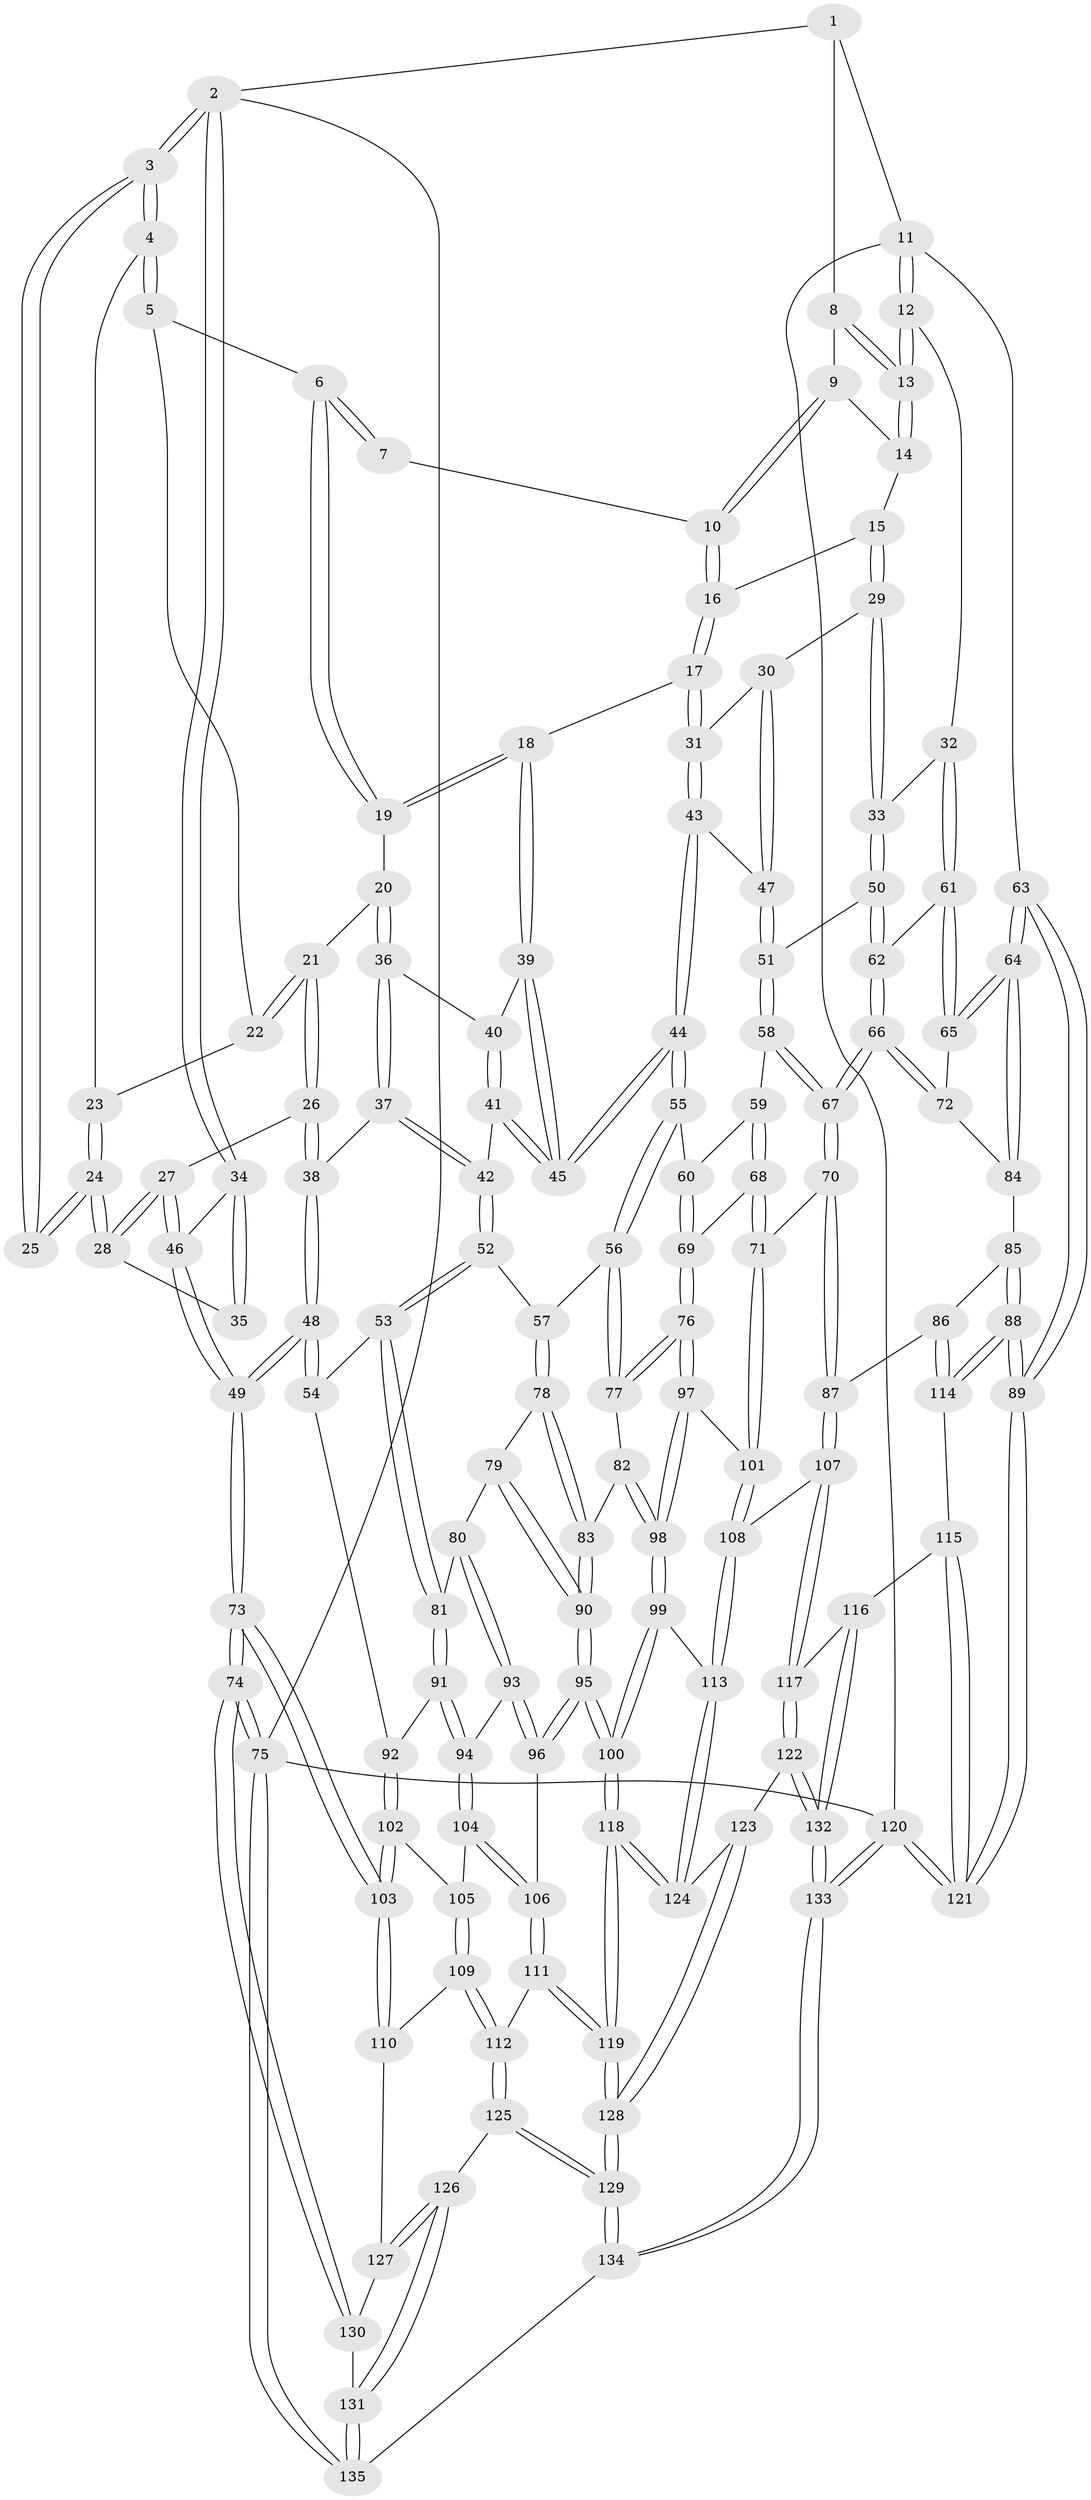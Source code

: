 // coarse degree distribution, {4: 0.39759036144578314, 6: 0.13253012048192772, 5: 0.3493975903614458, 2: 0.012048192771084338, 3: 0.10843373493975904}
// Generated by graph-tools (version 1.1) at 2025/42/03/06/25 10:42:35]
// undirected, 135 vertices, 334 edges
graph export_dot {
graph [start="1"]
  node [color=gray90,style=filled];
  1 [pos="+0.8351361054742178+0"];
  2 [pos="+0+0"];
  3 [pos="+0+0"];
  4 [pos="+0+0"];
  5 [pos="+0.10022013215807411+0"];
  6 [pos="+0.3926919092332243+0"];
  7 [pos="+0.4625205612454222+0"];
  8 [pos="+0.8290761229591044+0"];
  9 [pos="+0.6719548453990408+0.05495544452222488"];
  10 [pos="+0.6611856512501016+0.059615235011190475"];
  11 [pos="+1+0.2603502831502429"];
  12 [pos="+0.9275045306358086+0.23297352039932398"];
  13 [pos="+0.8747165840200088+0.09258179605832252"];
  14 [pos="+0.7171931247120412+0.08945452369080321"];
  15 [pos="+0.7059455914465256+0.14357141998768572"];
  16 [pos="+0.6404057178598037+0.0898067683116745"];
  17 [pos="+0.5216251432219029+0.15861387416706127"];
  18 [pos="+0.4407486810682832+0.10797018724901762"];
  19 [pos="+0.39947114808350725+0.059277430084359685"];
  20 [pos="+0.34723782247825297+0.09777598773124324"];
  21 [pos="+0.32787897083172224+0.10485775078628537"];
  22 [pos="+0.1784452548063713+0.10201414799078054"];
  23 [pos="+0.14000704374292808+0.12053081129912661"];
  24 [pos="+0.1289375762022904+0.14139827995114487"];
  25 [pos="+0.07202314418214978+0.11133380219026971"];
  26 [pos="+0.13433100244632307+0.27115598464977103"];
  27 [pos="+0.11267251453871444+0.24511957235574253"];
  28 [pos="+0.11126746342949574+0.23484191820296288"];
  29 [pos="+0.7724003942115205+0.25593791684484285"];
  30 [pos="+0.7182067000936392+0.2598351679195129"];
  31 [pos="+0.5362279835604125+0.18111471394880352"];
  32 [pos="+0.9194054064102435+0.23816305128451398"];
  33 [pos="+0.8156448920361891+0.2628259431153305"];
  34 [pos="+0+0"];
  35 [pos="+0.03805346063278808+0.15194394287982588"];
  36 [pos="+0.3048011738790862+0.2388860836517691"];
  37 [pos="+0.1868173404070824+0.32501663802701125"];
  38 [pos="+0.13809699141225099+0.2841774928969515"];
  39 [pos="+0.38984675696512416+0.30520438434918357"];
  40 [pos="+0.3194898104138176+0.2676806821656945"];
  41 [pos="+0.2897698656399267+0.35167794271081937"];
  42 [pos="+0.19892018323833685+0.3427078563496879"];
  43 [pos="+0.5181053282029817+0.36502866517657606"];
  44 [pos="+0.4371750073609118+0.44047621239287715"];
  45 [pos="+0.3957644096908057+0.38863709888516956"];
  46 [pos="+0+0.22924553222190844"];
  47 [pos="+0.6134073851864855+0.3701290899959481"];
  48 [pos="+0+0.49378607749293174"];
  49 [pos="+0+0.4982193353619832"];
  50 [pos="+0.7282409027318022+0.44257078347771917"];
  51 [pos="+0.6734207373810467+0.4651686858946357"];
  52 [pos="+0.19637465113579516+0.40766072409942394"];
  53 [pos="+0.16898204348496756+0.5183387655847512"];
  54 [pos="+0+0.519715355453051"];
  55 [pos="+0.4368174405251641+0.44647995761337783"];
  56 [pos="+0.4314090335219262+0.4585167950344633"];
  57 [pos="+0.3966632258273984+0.478114155447239"];
  58 [pos="+0.6693194363801762+0.4727266605240648"];
  59 [pos="+0.6242675259464925+0.5022115909305959"];
  60 [pos="+0.6099349990648568+0.5014500825999226"];
  61 [pos="+0.8836482854689582+0.4329262690607848"];
  62 [pos="+0.8130261154463945+0.5115684736097578"];
  63 [pos="+1+0.6160654997197259"];
  64 [pos="+1+0.5900874385460478"];
  65 [pos="+0.944351721363165+0.525944800784263"];
  66 [pos="+0.8152971554380527+0.5642057547852392"];
  67 [pos="+0.7536184095628072+0.6242414477164231"];
  68 [pos="+0.6313661418077567+0.6092920287583741"];
  69 [pos="+0.52483417454447+0.6181452738291833"];
  70 [pos="+0.7355970871824531+0.6652126503803856"];
  71 [pos="+0.6968665615793019+0.656769741611782"];
  72 [pos="+0.8209691705532572+0.5653839250738875"];
  73 [pos="+0+0.788816527251238"];
  74 [pos="+0+1"];
  75 [pos="+0+1"];
  76 [pos="+0.5114545190400541+0.6220808844627221"];
  77 [pos="+0.47832820711343904+0.5873597944688996"];
  78 [pos="+0.3012809122283577+0.5510903141709247"];
  79 [pos="+0.2708003826784313+0.5620175951236999"];
  80 [pos="+0.22209382650675036+0.5647475792657813"];
  81 [pos="+0.21475719874641871+0.5612465902685462"];
  82 [pos="+0.39353915086443686+0.6466576907258159"];
  83 [pos="+0.3852433565569417+0.6500068650203796"];
  84 [pos="+0.8818294596066555+0.6056125112842207"];
  85 [pos="+0.8841744165398232+0.6332387580223414"];
  86 [pos="+0.7866750187500341+0.74689143880698"];
  87 [pos="+0.7639929144648524+0.7325281037980033"];
  88 [pos="+0.9844654339491979+0.7589457153010573"];
  89 [pos="+1+0.7907691292398374"];
  90 [pos="+0.3466021170317276+0.7375327872677133"];
  91 [pos="+0.12065447723334846+0.669647490771663"];
  92 [pos="+0.06396628646919862+0.6497659608439776"];
  93 [pos="+0.22620555080673113+0.7132335460578814"];
  94 [pos="+0.12423477903352582+0.6815699342782986"];
  95 [pos="+0.3440969897821752+0.7723140390872222"];
  96 [pos="+0.24082821548652747+0.7586422057676917"];
  97 [pos="+0.5133204595144437+0.7201815103487873"];
  98 [pos="+0.4947794686432023+0.7326309143907881"];
  99 [pos="+0.41002672524881423+0.8028989003405005"];
  100 [pos="+0.38970817820736475+0.8137495487271136"];
  101 [pos="+0.5461771047283555+0.7332782819662421"];
  102 [pos="+0.04973976610237237+0.6932056768872477"];
  103 [pos="+0+0.79345274537424"];
  104 [pos="+0.11196552910974886+0.743051359584419"];
  105 [pos="+0.08526632257497133+0.7506860503212403"];
  106 [pos="+0.201242169878385+0.7876720279554087"];
  107 [pos="+0.6588318445557089+0.8101234366641445"];
  108 [pos="+0.6071891038434397+0.807802484008416"];
  109 [pos="+0.020118049094896274+0.8207090122597711"];
  110 [pos="+0+0.8233387518993246"];
  111 [pos="+0.17657259451399554+0.8485436633571188"];
  112 [pos="+0.11300210284161831+0.8660336345680107"];
  113 [pos="+0.5733057074963388+0.857031421048727"];
  114 [pos="+0.799206305388179+0.7569478825815121"];
  115 [pos="+0.7996682846562684+0.8088383881233708"];
  116 [pos="+0.7859422827728165+0.8959634954807784"];
  117 [pos="+0.6648272931883397+0.8351426143274497"];
  118 [pos="+0.38535669476748086+0.9355587150287881"];
  119 [pos="+0.34467435984479805+1"];
  120 [pos="+1+1"];
  121 [pos="+1+1"];
  122 [pos="+0.6825344369924493+0.947841311020939"];
  123 [pos="+0.5948222371520617+0.9365753051120098"];
  124 [pos="+0.569999571423269+0.8782123592116003"];
  125 [pos="+0.10272735075403337+0.9191006479401991"];
  126 [pos="+0.0783184436192106+0.9403997847646651"];
  127 [pos="+0.036194283519516326+0.9276302104837378"];
  128 [pos="+0.34594185853012444+1"];
  129 [pos="+0.34534890574280785+1"];
  130 [pos="+0.023180124172270812+0.9451860298084513"];
  131 [pos="+0.06918245515476001+0.9941739403975083"];
  132 [pos="+0.7742747362433571+1"];
  133 [pos="+0.954765776318612+1"];
  134 [pos="+0.3440158866975139+1"];
  135 [pos="+0.07135169096655473+1"];
  1 -- 2;
  1 -- 8;
  1 -- 11;
  2 -- 3;
  2 -- 3;
  2 -- 34;
  2 -- 34;
  2 -- 75;
  3 -- 4;
  3 -- 4;
  3 -- 25;
  3 -- 25;
  4 -- 5;
  4 -- 5;
  4 -- 23;
  5 -- 6;
  5 -- 22;
  6 -- 7;
  6 -- 7;
  6 -- 19;
  6 -- 19;
  7 -- 10;
  8 -- 9;
  8 -- 13;
  8 -- 13;
  9 -- 10;
  9 -- 10;
  9 -- 14;
  10 -- 16;
  10 -- 16;
  11 -- 12;
  11 -- 12;
  11 -- 63;
  11 -- 120;
  12 -- 13;
  12 -- 13;
  12 -- 32;
  13 -- 14;
  13 -- 14;
  14 -- 15;
  15 -- 16;
  15 -- 29;
  15 -- 29;
  16 -- 17;
  16 -- 17;
  17 -- 18;
  17 -- 31;
  17 -- 31;
  18 -- 19;
  18 -- 19;
  18 -- 39;
  18 -- 39;
  19 -- 20;
  20 -- 21;
  20 -- 36;
  20 -- 36;
  21 -- 22;
  21 -- 22;
  21 -- 26;
  21 -- 26;
  22 -- 23;
  23 -- 24;
  23 -- 24;
  24 -- 25;
  24 -- 25;
  24 -- 28;
  24 -- 28;
  26 -- 27;
  26 -- 38;
  26 -- 38;
  27 -- 28;
  27 -- 28;
  27 -- 46;
  27 -- 46;
  28 -- 35;
  29 -- 30;
  29 -- 33;
  29 -- 33;
  30 -- 31;
  30 -- 47;
  30 -- 47;
  31 -- 43;
  31 -- 43;
  32 -- 33;
  32 -- 61;
  32 -- 61;
  33 -- 50;
  33 -- 50;
  34 -- 35;
  34 -- 35;
  34 -- 46;
  36 -- 37;
  36 -- 37;
  36 -- 40;
  37 -- 38;
  37 -- 42;
  37 -- 42;
  38 -- 48;
  38 -- 48;
  39 -- 40;
  39 -- 45;
  39 -- 45;
  40 -- 41;
  40 -- 41;
  41 -- 42;
  41 -- 45;
  41 -- 45;
  42 -- 52;
  42 -- 52;
  43 -- 44;
  43 -- 44;
  43 -- 47;
  44 -- 45;
  44 -- 45;
  44 -- 55;
  44 -- 55;
  46 -- 49;
  46 -- 49;
  47 -- 51;
  47 -- 51;
  48 -- 49;
  48 -- 49;
  48 -- 54;
  48 -- 54;
  49 -- 73;
  49 -- 73;
  50 -- 51;
  50 -- 62;
  50 -- 62;
  51 -- 58;
  51 -- 58;
  52 -- 53;
  52 -- 53;
  52 -- 57;
  53 -- 54;
  53 -- 81;
  53 -- 81;
  54 -- 92;
  55 -- 56;
  55 -- 56;
  55 -- 60;
  56 -- 57;
  56 -- 77;
  56 -- 77;
  57 -- 78;
  57 -- 78;
  58 -- 59;
  58 -- 67;
  58 -- 67;
  59 -- 60;
  59 -- 68;
  59 -- 68;
  60 -- 69;
  60 -- 69;
  61 -- 62;
  61 -- 65;
  61 -- 65;
  62 -- 66;
  62 -- 66;
  63 -- 64;
  63 -- 64;
  63 -- 89;
  63 -- 89;
  64 -- 65;
  64 -- 65;
  64 -- 84;
  64 -- 84;
  65 -- 72;
  66 -- 67;
  66 -- 67;
  66 -- 72;
  66 -- 72;
  67 -- 70;
  67 -- 70;
  68 -- 69;
  68 -- 71;
  68 -- 71;
  69 -- 76;
  69 -- 76;
  70 -- 71;
  70 -- 87;
  70 -- 87;
  71 -- 101;
  71 -- 101;
  72 -- 84;
  73 -- 74;
  73 -- 74;
  73 -- 103;
  73 -- 103;
  74 -- 75;
  74 -- 75;
  74 -- 130;
  74 -- 130;
  75 -- 135;
  75 -- 135;
  75 -- 120;
  76 -- 77;
  76 -- 77;
  76 -- 97;
  76 -- 97;
  77 -- 82;
  78 -- 79;
  78 -- 83;
  78 -- 83;
  79 -- 80;
  79 -- 90;
  79 -- 90;
  80 -- 81;
  80 -- 93;
  80 -- 93;
  81 -- 91;
  81 -- 91;
  82 -- 83;
  82 -- 98;
  82 -- 98;
  83 -- 90;
  83 -- 90;
  84 -- 85;
  85 -- 86;
  85 -- 88;
  85 -- 88;
  86 -- 87;
  86 -- 114;
  86 -- 114;
  87 -- 107;
  87 -- 107;
  88 -- 89;
  88 -- 89;
  88 -- 114;
  88 -- 114;
  89 -- 121;
  89 -- 121;
  90 -- 95;
  90 -- 95;
  91 -- 92;
  91 -- 94;
  91 -- 94;
  92 -- 102;
  92 -- 102;
  93 -- 94;
  93 -- 96;
  93 -- 96;
  94 -- 104;
  94 -- 104;
  95 -- 96;
  95 -- 96;
  95 -- 100;
  95 -- 100;
  96 -- 106;
  97 -- 98;
  97 -- 98;
  97 -- 101;
  98 -- 99;
  98 -- 99;
  99 -- 100;
  99 -- 100;
  99 -- 113;
  100 -- 118;
  100 -- 118;
  101 -- 108;
  101 -- 108;
  102 -- 103;
  102 -- 103;
  102 -- 105;
  103 -- 110;
  103 -- 110;
  104 -- 105;
  104 -- 106;
  104 -- 106;
  105 -- 109;
  105 -- 109;
  106 -- 111;
  106 -- 111;
  107 -- 108;
  107 -- 117;
  107 -- 117;
  108 -- 113;
  108 -- 113;
  109 -- 110;
  109 -- 112;
  109 -- 112;
  110 -- 127;
  111 -- 112;
  111 -- 119;
  111 -- 119;
  112 -- 125;
  112 -- 125;
  113 -- 124;
  113 -- 124;
  114 -- 115;
  115 -- 116;
  115 -- 121;
  115 -- 121;
  116 -- 117;
  116 -- 132;
  116 -- 132;
  117 -- 122;
  117 -- 122;
  118 -- 119;
  118 -- 119;
  118 -- 124;
  118 -- 124;
  119 -- 128;
  119 -- 128;
  120 -- 121;
  120 -- 121;
  120 -- 133;
  120 -- 133;
  122 -- 123;
  122 -- 132;
  122 -- 132;
  123 -- 124;
  123 -- 128;
  123 -- 128;
  125 -- 126;
  125 -- 129;
  125 -- 129;
  126 -- 127;
  126 -- 127;
  126 -- 131;
  126 -- 131;
  127 -- 130;
  128 -- 129;
  128 -- 129;
  129 -- 134;
  129 -- 134;
  130 -- 131;
  131 -- 135;
  131 -- 135;
  132 -- 133;
  132 -- 133;
  133 -- 134;
  133 -- 134;
  134 -- 135;
}
